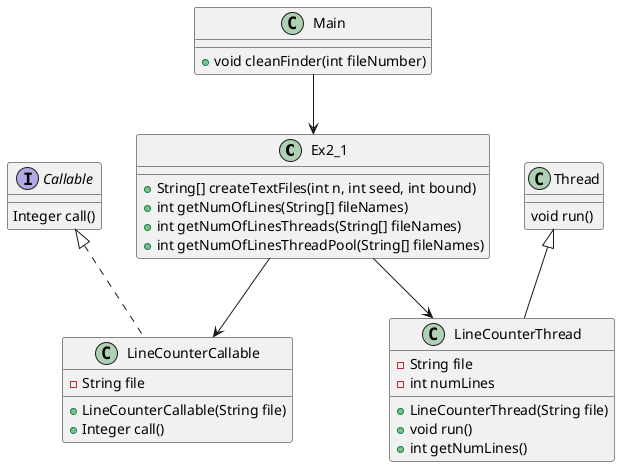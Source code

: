 @startuml


class Ex2_1{
+String[] createTextFiles(int n, int seed, int bound)
+int getNumOfLines(String[] fileNames)
+int getNumOfLinesThreads(String[] fileNames)
+int getNumOfLinesThreadPool(String[] fileNames)

}
class LineCounterCallable implements Callable{
-String file
+LineCounterCallable(String file)
+Integer call()
}
class LineCounterThread extends Thread{
-String file
-int numLines
+LineCounterThread(String file)
+void run()
+int getNumLines()
}
class Main{
+void cleanFinder(int fileNumber)
}
Interface Callable{
Integer call()
}
class Thread{
void run()
}

Main --> Ex2_1
Ex2_1 --> LineCounterCallable
Ex2_1 --> LineCounterThread

@enduml